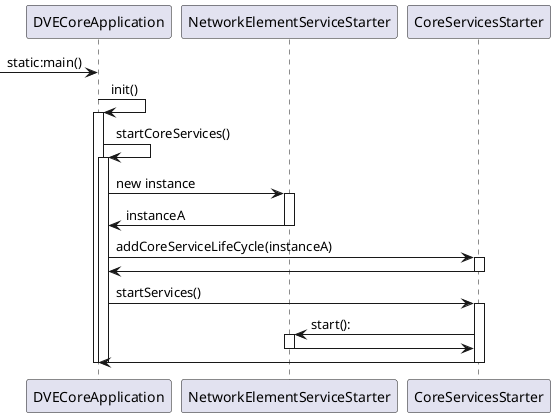 @startuml
[-> DVECoreApplication: static:main()
DVECoreApplication -> DVECoreApplication: init()
activate DVECoreApplication
DVECoreApplication -> DVECoreApplication: startCoreServices()
activate DVECoreApplication
DVECoreApplication -> NetworkElementServiceStarter: new instance
activate NetworkElementServiceStarter
NetworkElementServiceStarter -> DVECoreApplication: instanceA
deactivate NetworkElementServiceStarter
DVECoreApplication -> CoreServicesStarter: addCoreServiceLifeCycle(instanceA)
activate CoreServicesStarter
CoreServicesStarter -> DVECoreApplication
deactivate CoreServicesStarter
DVECoreApplication -> CoreServicesStarter: startServices()
activate CoreServicesStarter
CoreServicesStarter -> NetworkElementServiceStarter: start():
activate NetworkElementServiceStarter
NetworkElementServiceStarter -> CoreServicesStarter
deactivate NetworkElementServiceStarter
CoreServicesStarter -> DVECoreApplication
deactivate CoreServicesStarter

deactivate DVECoreApplication
deactivate DVECoreApplication

@enduml
